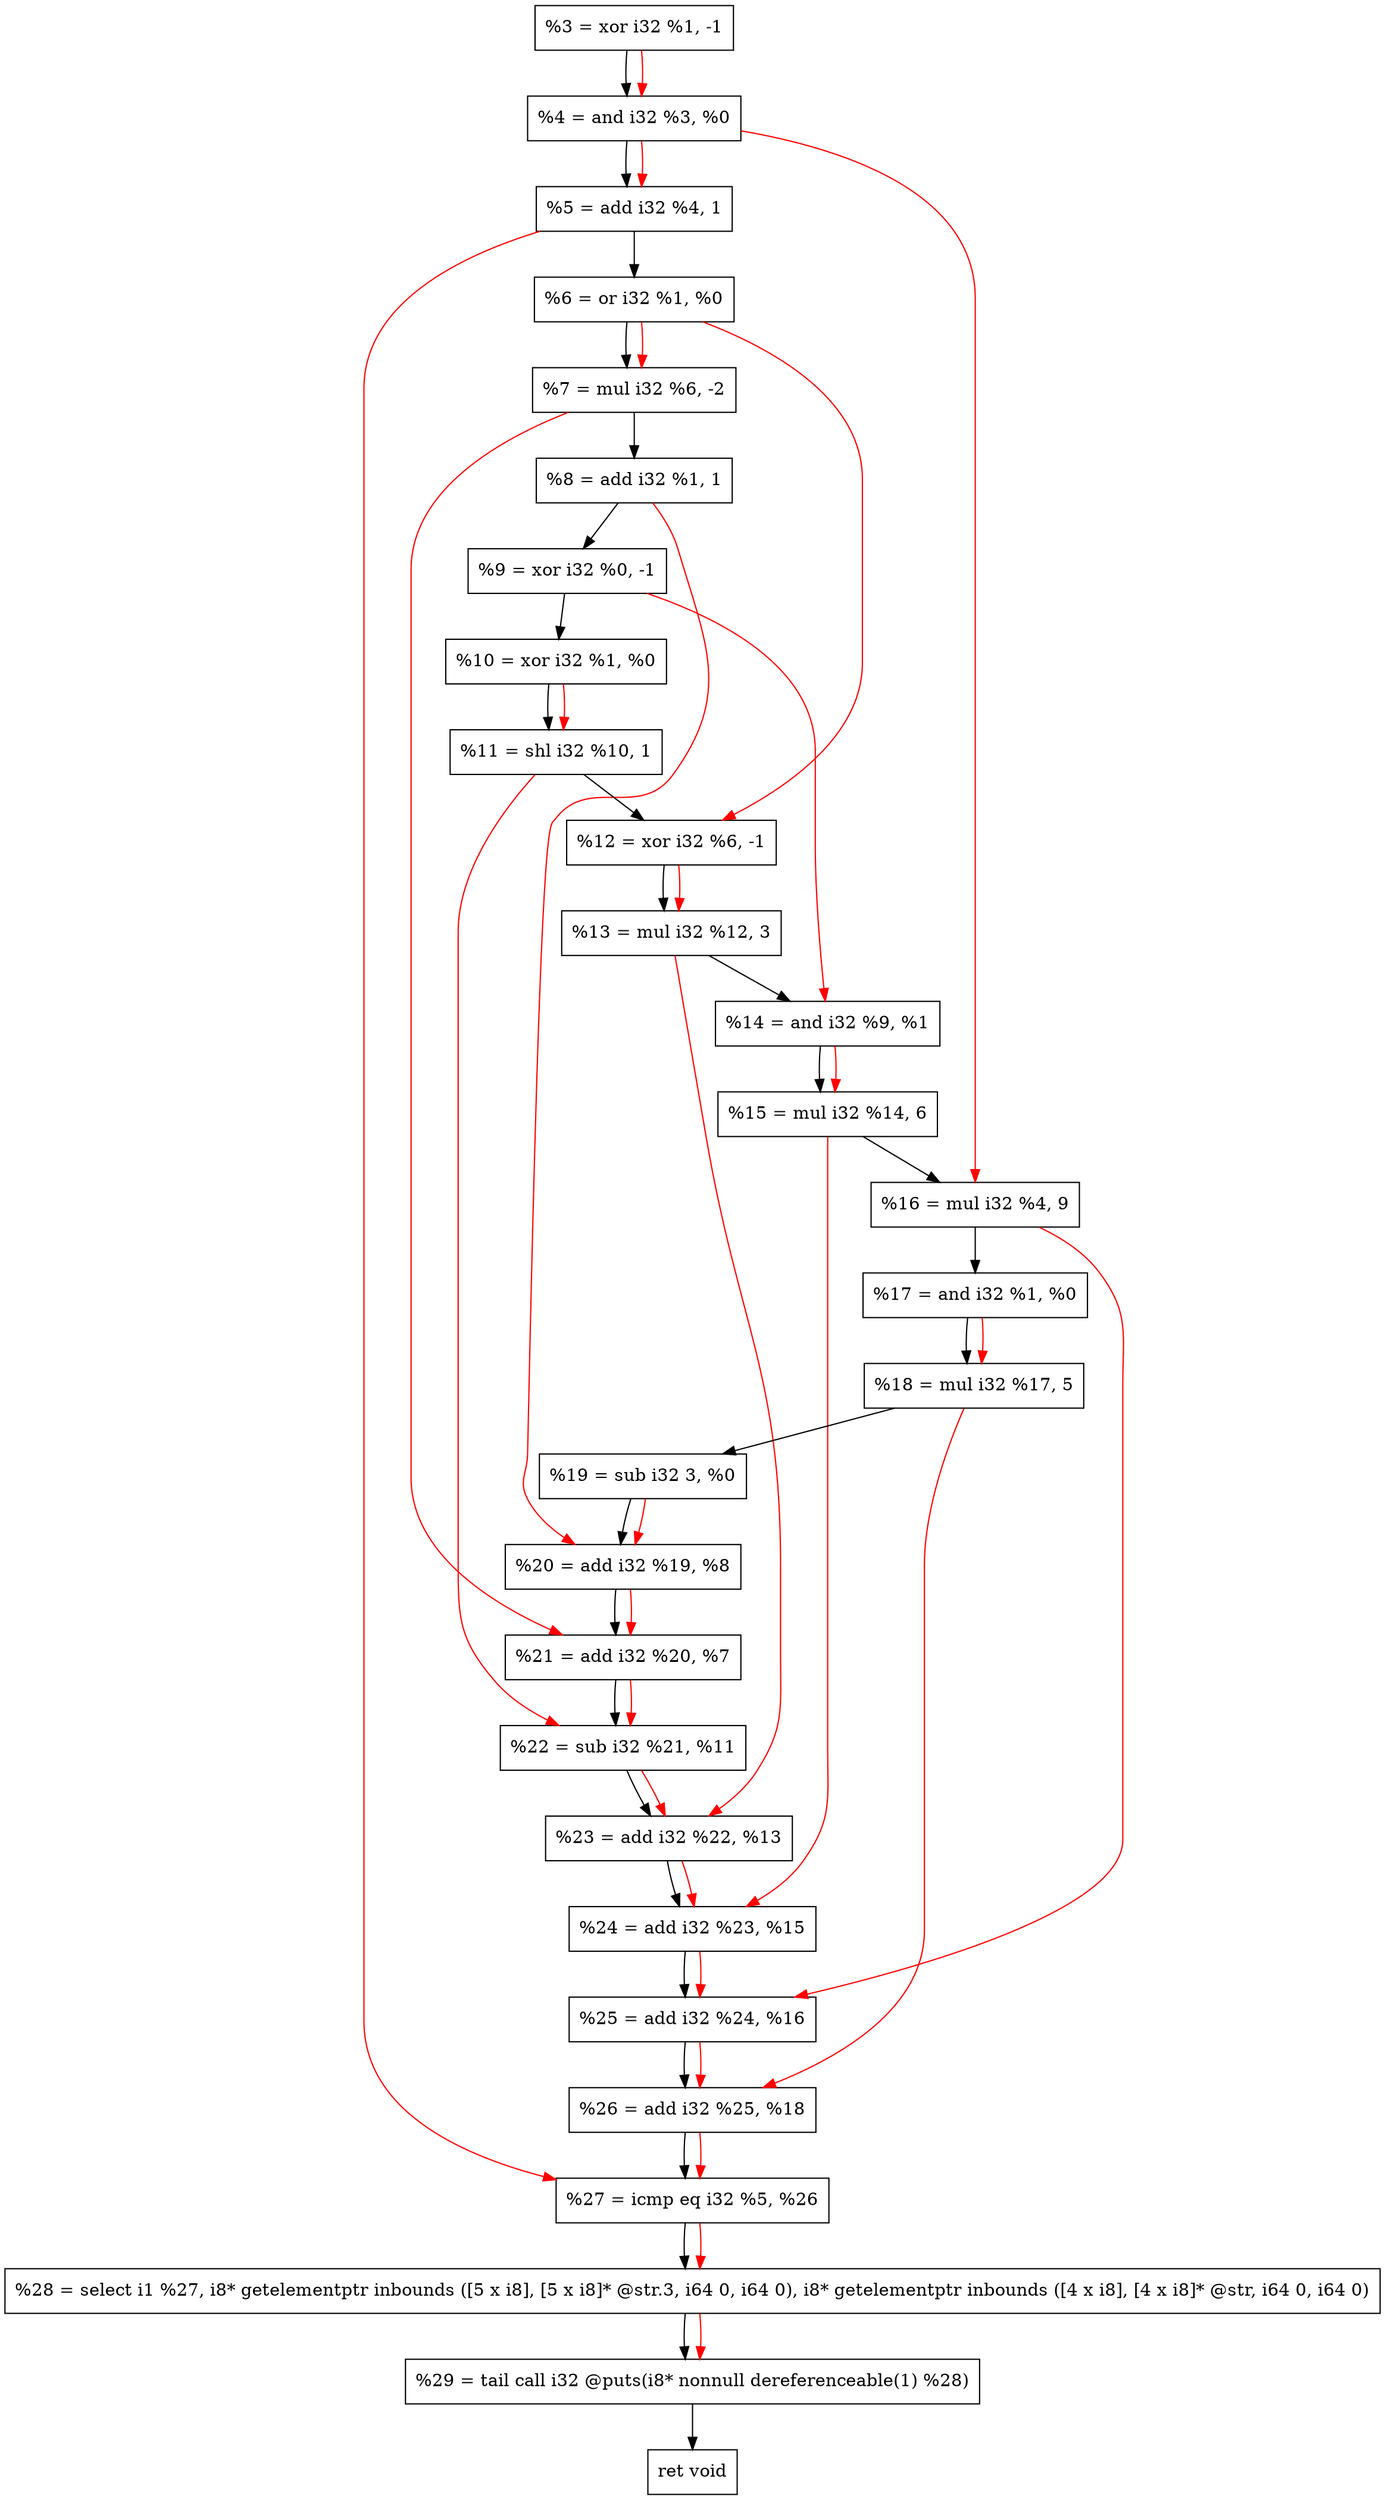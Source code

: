 digraph "DFG for'crackme' function" {
	Node0x1c64b90[shape=record, label="  %3 = xor i32 %1, -1"];
	Node0x1c64c00[shape=record, label="  %4 = and i32 %3, %0"];
	Node0x1c64cc0[shape=record, label="  %5 = add i32 %4, 1"];
	Node0x1c64d30[shape=record, label="  %6 = or i32 %1, %0"];
	Node0x1c64dd0[shape=record, label="  %7 = mul i32 %6, -2"];
	Node0x1c64e40[shape=record, label="  %8 = add i32 %1, 1"];
	Node0x1c64eb0[shape=record, label="  %9 = xor i32 %0, -1"];
	Node0x1c64f20[shape=record, label="  %10 = xor i32 %1, %0"];
	Node0x1c64f90[shape=record, label="  %11 = shl i32 %10, 1"];
	Node0x1c65000[shape=record, label="  %12 = xor i32 %6, -1"];
	Node0x1c650a0[shape=record, label="  %13 = mul i32 %12, 3"];
	Node0x1c65110[shape=record, label="  %14 = and i32 %9, %1"];
	Node0x1c651b0[shape=record, label="  %15 = mul i32 %14, 6"];
	Node0x1c65250[shape=record, label="  %16 = mul i32 %4, 9"];
	Node0x1c652c0[shape=record, label="  %17 = and i32 %1, %0"];
	Node0x1c65360[shape=record, label="  %18 = mul i32 %17, 5"];
	Node0x1c653d0[shape=record, label="  %19 = sub i32 3, %0"];
	Node0x1c65440[shape=record, label="  %20 = add i32 %19, %8"];
	Node0x1c654b0[shape=record, label="  %21 = add i32 %20, %7"];
	Node0x1c65520[shape=record, label="  %22 = sub i32 %21, %11"];
	Node0x1c65590[shape=record, label="  %23 = add i32 %22, %13"];
	Node0x1c65600[shape=record, label="  %24 = add i32 %23, %15"];
	Node0x1c65670[shape=record, label="  %25 = add i32 %24, %16"];
	Node0x1c656e0[shape=record, label="  %26 = add i32 %25, %18"];
	Node0x1c65750[shape=record, label="  %27 = icmp eq i32 %5, %26"];
	Node0x1c05268[shape=record, label="  %28 = select i1 %27, i8* getelementptr inbounds ([5 x i8], [5 x i8]* @str.3, i64 0, i64 0), i8* getelementptr inbounds ([4 x i8], [4 x i8]* @str, i64 0, i64 0)"];
	Node0x1c65bf0[shape=record, label="  %29 = tail call i32 @puts(i8* nonnull dereferenceable(1) %28)"];
	Node0x1c65c40[shape=record, label="  ret void"];
	Node0x1c64b90 -> Node0x1c64c00;
	Node0x1c64c00 -> Node0x1c64cc0;
	Node0x1c64cc0 -> Node0x1c64d30;
	Node0x1c64d30 -> Node0x1c64dd0;
	Node0x1c64dd0 -> Node0x1c64e40;
	Node0x1c64e40 -> Node0x1c64eb0;
	Node0x1c64eb0 -> Node0x1c64f20;
	Node0x1c64f20 -> Node0x1c64f90;
	Node0x1c64f90 -> Node0x1c65000;
	Node0x1c65000 -> Node0x1c650a0;
	Node0x1c650a0 -> Node0x1c65110;
	Node0x1c65110 -> Node0x1c651b0;
	Node0x1c651b0 -> Node0x1c65250;
	Node0x1c65250 -> Node0x1c652c0;
	Node0x1c652c0 -> Node0x1c65360;
	Node0x1c65360 -> Node0x1c653d0;
	Node0x1c653d0 -> Node0x1c65440;
	Node0x1c65440 -> Node0x1c654b0;
	Node0x1c654b0 -> Node0x1c65520;
	Node0x1c65520 -> Node0x1c65590;
	Node0x1c65590 -> Node0x1c65600;
	Node0x1c65600 -> Node0x1c65670;
	Node0x1c65670 -> Node0x1c656e0;
	Node0x1c656e0 -> Node0x1c65750;
	Node0x1c65750 -> Node0x1c05268;
	Node0x1c05268 -> Node0x1c65bf0;
	Node0x1c65bf0 -> Node0x1c65c40;
edge [color=red]
	Node0x1c64b90 -> Node0x1c64c00;
	Node0x1c64c00 -> Node0x1c64cc0;
	Node0x1c64d30 -> Node0x1c64dd0;
	Node0x1c64f20 -> Node0x1c64f90;
	Node0x1c64d30 -> Node0x1c65000;
	Node0x1c65000 -> Node0x1c650a0;
	Node0x1c64eb0 -> Node0x1c65110;
	Node0x1c65110 -> Node0x1c651b0;
	Node0x1c64c00 -> Node0x1c65250;
	Node0x1c652c0 -> Node0x1c65360;
	Node0x1c653d0 -> Node0x1c65440;
	Node0x1c64e40 -> Node0x1c65440;
	Node0x1c65440 -> Node0x1c654b0;
	Node0x1c64dd0 -> Node0x1c654b0;
	Node0x1c654b0 -> Node0x1c65520;
	Node0x1c64f90 -> Node0x1c65520;
	Node0x1c65520 -> Node0x1c65590;
	Node0x1c650a0 -> Node0x1c65590;
	Node0x1c65590 -> Node0x1c65600;
	Node0x1c651b0 -> Node0x1c65600;
	Node0x1c65600 -> Node0x1c65670;
	Node0x1c65250 -> Node0x1c65670;
	Node0x1c65670 -> Node0x1c656e0;
	Node0x1c65360 -> Node0x1c656e0;
	Node0x1c64cc0 -> Node0x1c65750;
	Node0x1c656e0 -> Node0x1c65750;
	Node0x1c65750 -> Node0x1c05268;
	Node0x1c05268 -> Node0x1c65bf0;
}
